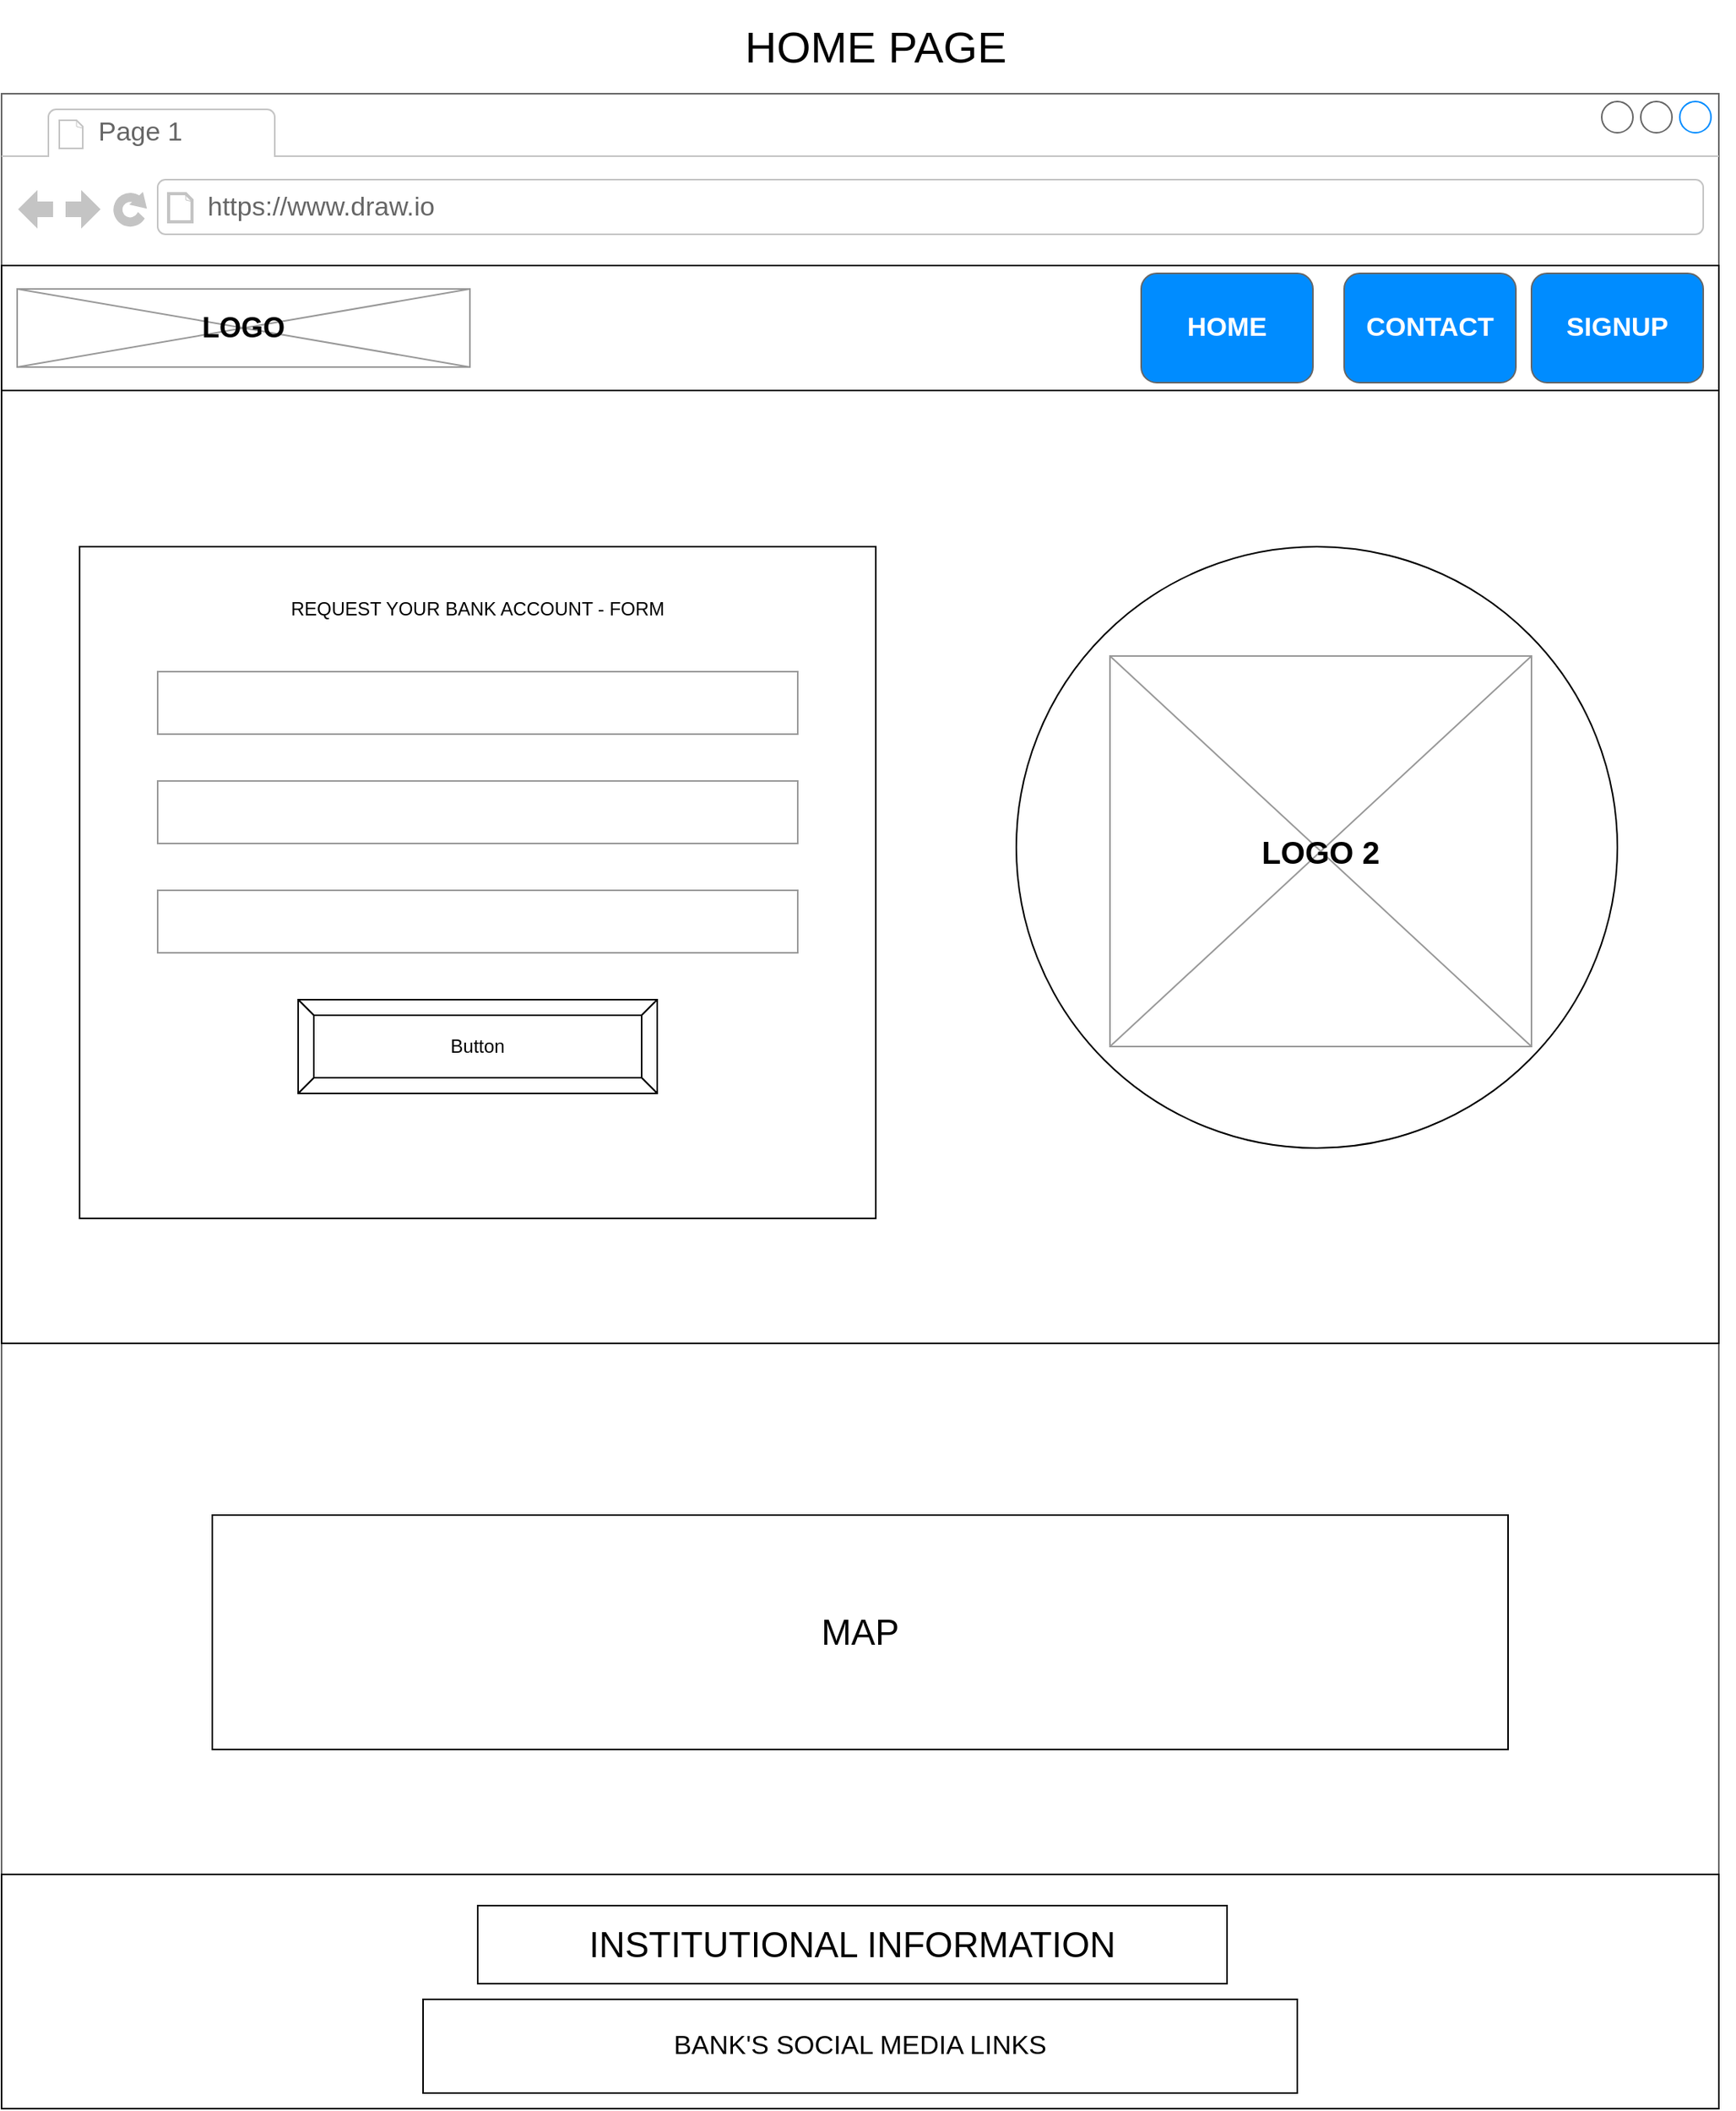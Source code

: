 <mxfile version="22.1.16" type="device">
  <diagram name="Page-1" id="2cc2dc42-3aac-f2a9-1cec-7a8b7cbee084">
    <mxGraphModel dx="1167" dy="1618" grid="1" gridSize="10" guides="1" tooltips="1" connect="1" arrows="1" fold="1" page="1" pageScale="1" pageWidth="1100" pageHeight="850" background="none" math="0" shadow="0">
      <root>
        <mxCell id="0" />
        <mxCell id="1" parent="0" />
        <mxCell id="AsocRW2U9enTBRK1ayEM-1" value="" style="strokeWidth=1;shadow=0;dashed=0;align=center;html=1;shape=mxgraph.mockup.containers.browserWindow;rSize=0;strokeColor=#666666;strokeColor2=#008cff;strokeColor3=#c4c4c4;mainText=,;recursiveResize=0;" vertex="1" parent="1">
          <mxGeometry x="20" y="40" width="1100" height="1290" as="geometry" />
        </mxCell>
        <mxCell id="AsocRW2U9enTBRK1ayEM-2" value="Page 1" style="strokeWidth=1;shadow=0;dashed=0;align=center;html=1;shape=mxgraph.mockup.containers.anchor;fontSize=17;fontColor=#666666;align=left;whiteSpace=wrap;" vertex="1" parent="AsocRW2U9enTBRK1ayEM-1">
          <mxGeometry x="60" y="12" width="110" height="26" as="geometry" />
        </mxCell>
        <mxCell id="AsocRW2U9enTBRK1ayEM-3" value="https://www.draw.io" style="strokeWidth=1;shadow=0;dashed=0;align=center;html=1;shape=mxgraph.mockup.containers.anchor;rSize=0;fontSize=17;fontColor=#666666;align=left;" vertex="1" parent="AsocRW2U9enTBRK1ayEM-1">
          <mxGeometry x="130" y="60" width="250" height="26" as="geometry" />
        </mxCell>
        <mxCell id="AsocRW2U9enTBRK1ayEM-9" value="" style="rounded=0;whiteSpace=wrap;html=1;" vertex="1" parent="AsocRW2U9enTBRK1ayEM-1">
          <mxGeometry y="110" width="1100" height="80" as="geometry" />
        </mxCell>
        <mxCell id="AsocRW2U9enTBRK1ayEM-11" value="SIGNUP" style="strokeWidth=1;shadow=0;dashed=0;align=center;html=1;shape=mxgraph.mockup.buttons.button;strokeColor=#666666;fontColor=#ffffff;mainText=;buttonStyle=round;fontSize=17;fontStyle=1;fillColor=#008cff;whiteSpace=wrap;" vertex="1" parent="AsocRW2U9enTBRK1ayEM-1">
          <mxGeometry x="980" y="115" width="110" height="70" as="geometry" />
        </mxCell>
        <mxCell id="AsocRW2U9enTBRK1ayEM-13" value="HOME" style="strokeWidth=1;shadow=0;dashed=0;align=center;html=1;shape=mxgraph.mockup.buttons.button;strokeColor=#666666;fontColor=#ffffff;mainText=;buttonStyle=round;fontSize=17;fontStyle=1;fillColor=#008cff;whiteSpace=wrap;" vertex="1" parent="AsocRW2U9enTBRK1ayEM-1">
          <mxGeometry x="730" y="115" width="110" height="70" as="geometry" />
        </mxCell>
        <mxCell id="AsocRW2U9enTBRK1ayEM-12" value="CONTACT" style="strokeWidth=1;shadow=0;dashed=0;align=center;html=1;shape=mxgraph.mockup.buttons.button;strokeColor=#666666;fontColor=#ffffff;mainText=;buttonStyle=round;fontSize=17;fontStyle=1;fillColor=#008cff;whiteSpace=wrap;" vertex="1" parent="AsocRW2U9enTBRK1ayEM-1">
          <mxGeometry x="860" y="115" width="110" height="70" as="geometry" />
        </mxCell>
        <mxCell id="AsocRW2U9enTBRK1ayEM-14" value="" style="verticalLabelPosition=bottom;shadow=0;dashed=0;align=center;html=1;verticalAlign=top;strokeWidth=1;shape=mxgraph.mockup.graphics.simpleIcon;strokeColor=#999999;" vertex="1" parent="AsocRW2U9enTBRK1ayEM-1">
          <mxGeometry x="10" y="125" width="290" height="50" as="geometry" />
        </mxCell>
        <mxCell id="AsocRW2U9enTBRK1ayEM-15" value="&lt;b&gt;&lt;font style=&quot;font-size: 18px;&quot;&gt;LOGO&lt;/font&gt;&lt;/b&gt;" style="text;html=1;strokeColor=none;fillColor=none;align=center;verticalAlign=middle;whiteSpace=wrap;rounded=0;" vertex="1" parent="AsocRW2U9enTBRK1ayEM-1">
          <mxGeometry x="125" y="135" width="60" height="30" as="geometry" />
        </mxCell>
        <mxCell id="AsocRW2U9enTBRK1ayEM-42" value="" style="rounded=0;whiteSpace=wrap;html=1;" vertex="1" parent="AsocRW2U9enTBRK1ayEM-1">
          <mxGeometry x="135" y="910" width="830" height="150" as="geometry" />
        </mxCell>
        <mxCell id="AsocRW2U9enTBRK1ayEM-43" value="&lt;font style=&quot;font-size: 23px;&quot;&gt;MAP&lt;/font&gt;" style="text;html=1;strokeColor=none;fillColor=none;align=center;verticalAlign=middle;whiteSpace=wrap;rounded=0;" vertex="1" parent="AsocRW2U9enTBRK1ayEM-1">
          <mxGeometry x="430" y="930" width="240" height="110" as="geometry" />
        </mxCell>
        <mxCell id="AsocRW2U9enTBRK1ayEM-44" value="" style="rounded=0;whiteSpace=wrap;html=1;" vertex="1" parent="AsocRW2U9enTBRK1ayEM-1">
          <mxGeometry y="1140" width="1100" height="150" as="geometry" />
        </mxCell>
        <mxCell id="AsocRW2U9enTBRK1ayEM-46" value="&lt;font style=&quot;font-size: 23px;&quot;&gt;INSTITUTIONAL INFORMATION&lt;/font&gt;" style="rounded=0;whiteSpace=wrap;html=1;" vertex="1" parent="AsocRW2U9enTBRK1ayEM-1">
          <mxGeometry x="305" y="1160" width="480" height="50" as="geometry" />
        </mxCell>
        <mxCell id="AsocRW2U9enTBRK1ayEM-47" value="&lt;font style=&quot;font-size: 17px;&quot;&gt;BANK&#39;S SOCIAL MEDIA LINKS&lt;/font&gt;" style="rounded=0;whiteSpace=wrap;html=1;" vertex="1" parent="AsocRW2U9enTBRK1ayEM-1">
          <mxGeometry x="270" y="1220" width="560" height="60" as="geometry" />
        </mxCell>
        <mxCell id="AsocRW2U9enTBRK1ayEM-48" value="" style="rounded=0;whiteSpace=wrap;html=1;" vertex="1" parent="AsocRW2U9enTBRK1ayEM-1">
          <mxGeometry y="190" width="1100" height="610" as="geometry" />
        </mxCell>
        <mxCell id="AsocRW2U9enTBRK1ayEM-49" value="" style="rounded=0;whiteSpace=wrap;html=1;" vertex="1" parent="AsocRW2U9enTBRK1ayEM-1">
          <mxGeometry x="50" y="290" width="510" height="430" as="geometry" />
        </mxCell>
        <mxCell id="AsocRW2U9enTBRK1ayEM-50" value="" style="strokeWidth=1;shadow=0;dashed=0;align=center;html=1;shape=mxgraph.mockup.forms.pwField;strokeColor=#999999;mainText=;align=left;fontColor=#666666;fontSize=17;spacingLeft=3;" vertex="1" parent="AsocRW2U9enTBRK1ayEM-1">
          <mxGeometry x="100" y="370" width="410" height="40" as="geometry" />
        </mxCell>
        <mxCell id="AsocRW2U9enTBRK1ayEM-52" value="" style="strokeWidth=1;shadow=0;dashed=0;align=center;html=1;shape=mxgraph.mockup.forms.pwField;strokeColor=#999999;mainText=;align=left;fontColor=#666666;fontSize=17;spacingLeft=3;" vertex="1" parent="AsocRW2U9enTBRK1ayEM-1">
          <mxGeometry x="100" y="510" width="410" height="40" as="geometry" />
        </mxCell>
        <mxCell id="AsocRW2U9enTBRK1ayEM-51" value="" style="strokeWidth=1;shadow=0;dashed=0;align=center;html=1;shape=mxgraph.mockup.forms.pwField;strokeColor=#999999;mainText=;align=left;fontColor=#666666;fontSize=17;spacingLeft=3;" vertex="1" parent="AsocRW2U9enTBRK1ayEM-1">
          <mxGeometry x="100" y="440" width="410" height="40" as="geometry" />
        </mxCell>
        <mxCell id="AsocRW2U9enTBRK1ayEM-53" value="Button" style="labelPosition=center;verticalLabelPosition=middle;align=center;html=1;shape=mxgraph.basic.button;dx=10;whiteSpace=wrap;" vertex="1" parent="AsocRW2U9enTBRK1ayEM-1">
          <mxGeometry x="190" y="580" width="230" height="60" as="geometry" />
        </mxCell>
        <mxCell id="AsocRW2U9enTBRK1ayEM-54" value="" style="ellipse;whiteSpace=wrap;html=1;aspect=fixed;" vertex="1" parent="AsocRW2U9enTBRK1ayEM-1">
          <mxGeometry x="650" y="290" width="385" height="385" as="geometry" />
        </mxCell>
        <mxCell id="AsocRW2U9enTBRK1ayEM-55" value="REQUEST YOUR BANK ACCOUNT - FORM" style="text;html=1;strokeColor=none;fillColor=none;align=center;verticalAlign=middle;whiteSpace=wrap;rounded=0;" vertex="1" parent="AsocRW2U9enTBRK1ayEM-1">
          <mxGeometry x="105" y="300" width="400" height="60" as="geometry" />
        </mxCell>
        <mxCell id="AsocRW2U9enTBRK1ayEM-57" value="" style="verticalLabelPosition=bottom;shadow=0;dashed=0;align=center;html=1;verticalAlign=top;strokeWidth=1;shape=mxgraph.mockup.graphics.simpleIcon;strokeColor=#999999;" vertex="1" parent="AsocRW2U9enTBRK1ayEM-1">
          <mxGeometry x="710" y="360" width="270" height="250" as="geometry" />
        </mxCell>
        <mxCell id="AsocRW2U9enTBRK1ayEM-58" value="&lt;b&gt;&lt;font style=&quot;font-size: 20px;&quot;&gt;LOGO 2&lt;/font&gt;&lt;/b&gt;" style="text;html=1;strokeColor=none;fillColor=none;align=center;verticalAlign=middle;whiteSpace=wrap;rounded=0;" vertex="1" parent="AsocRW2U9enTBRK1ayEM-1">
          <mxGeometry x="796.25" y="460" width="97.5" height="50" as="geometry" />
        </mxCell>
        <mxCell id="AsocRW2U9enTBRK1ayEM-4" value="&lt;font style=&quot;font-size: 28px;&quot;&gt;HOME PAGE&lt;/font&gt;" style="text;html=1;strokeColor=none;fillColor=none;align=center;verticalAlign=middle;whiteSpace=wrap;rounded=0;" vertex="1" parent="1">
          <mxGeometry x="30" y="-20" width="1100" height="60" as="geometry" />
        </mxCell>
      </root>
    </mxGraphModel>
  </diagram>
</mxfile>
